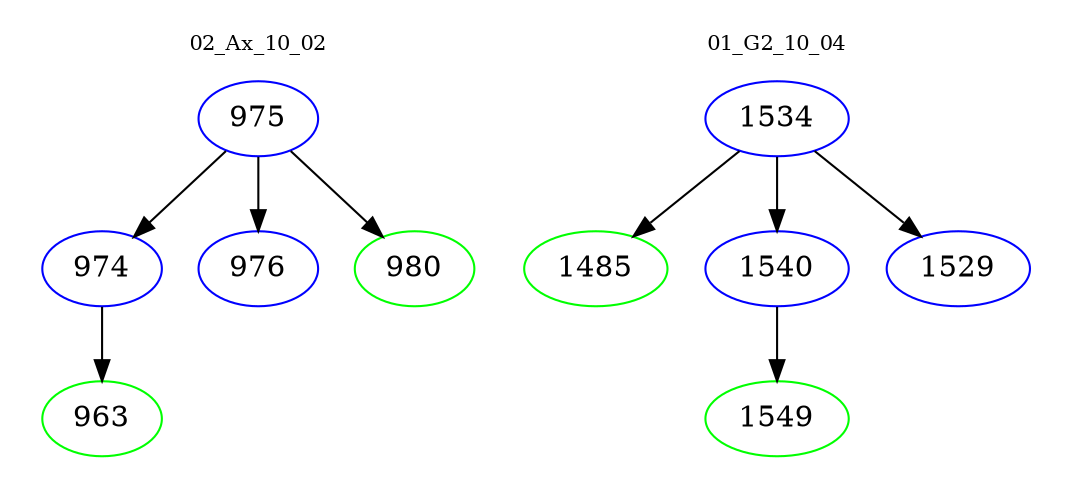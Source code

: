 digraph{
subgraph cluster_0 {
color = white
label = "02_Ax_10_02";
fontsize=10;
T0_975 [label="975", color="blue"]
T0_975 -> T0_974 [color="black"]
T0_974 [label="974", color="blue"]
T0_974 -> T0_963 [color="black"]
T0_963 [label="963", color="green"]
T0_975 -> T0_976 [color="black"]
T0_976 [label="976", color="blue"]
T0_975 -> T0_980 [color="black"]
T0_980 [label="980", color="green"]
}
subgraph cluster_1 {
color = white
label = "01_G2_10_04";
fontsize=10;
T1_1534 [label="1534", color="blue"]
T1_1534 -> T1_1485 [color="black"]
T1_1485 [label="1485", color="green"]
T1_1534 -> T1_1540 [color="black"]
T1_1540 [label="1540", color="blue"]
T1_1540 -> T1_1549 [color="black"]
T1_1549 [label="1549", color="green"]
T1_1534 -> T1_1529 [color="black"]
T1_1529 [label="1529", color="blue"]
}
}
